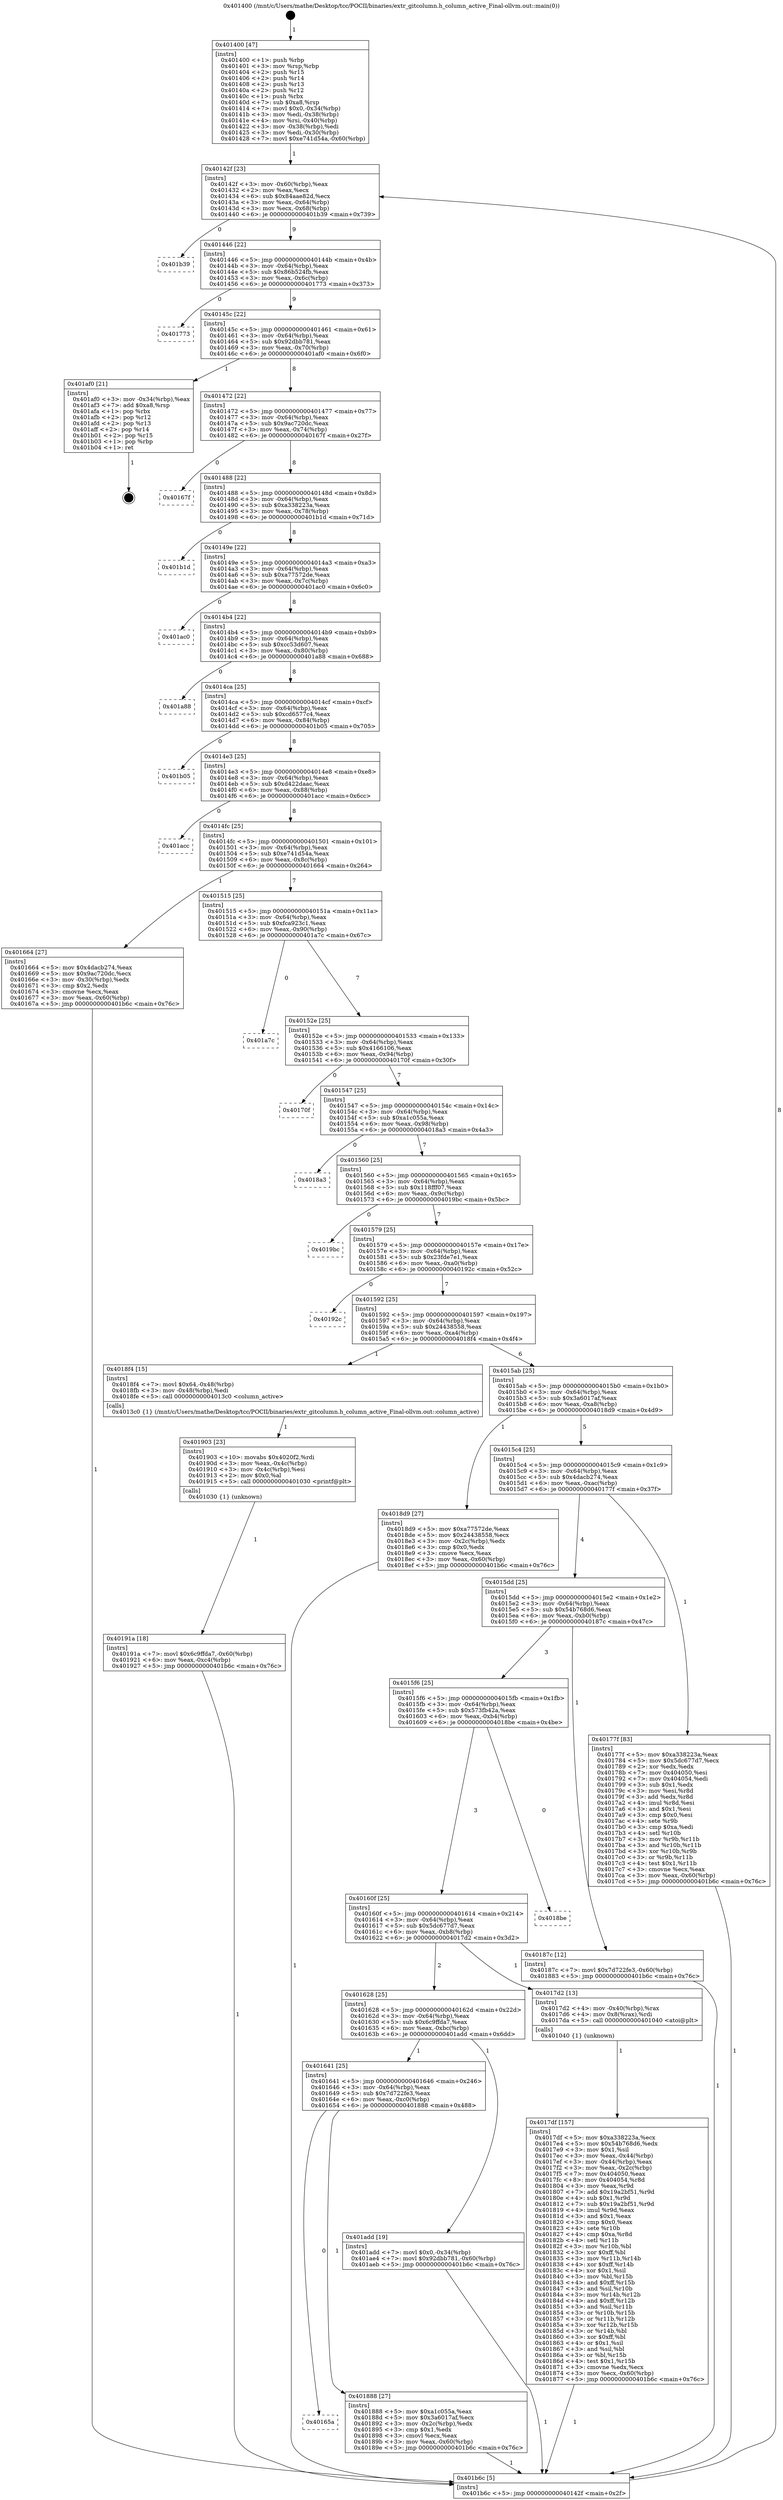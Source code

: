 digraph "0x401400" {
  label = "0x401400 (/mnt/c/Users/mathe/Desktop/tcc/POCII/binaries/extr_gitcolumn.h_column_active_Final-ollvm.out::main(0))"
  labelloc = "t"
  node[shape=record]

  Entry [label="",width=0.3,height=0.3,shape=circle,fillcolor=black,style=filled]
  "0x40142f" [label="{
     0x40142f [23]\l
     | [instrs]\l
     &nbsp;&nbsp;0x40142f \<+3\>: mov -0x60(%rbp),%eax\l
     &nbsp;&nbsp;0x401432 \<+2\>: mov %eax,%ecx\l
     &nbsp;&nbsp;0x401434 \<+6\>: sub $0x84aae82d,%ecx\l
     &nbsp;&nbsp;0x40143a \<+3\>: mov %eax,-0x64(%rbp)\l
     &nbsp;&nbsp;0x40143d \<+3\>: mov %ecx,-0x68(%rbp)\l
     &nbsp;&nbsp;0x401440 \<+6\>: je 0000000000401b39 \<main+0x739\>\l
  }"]
  "0x401b39" [label="{
     0x401b39\l
  }", style=dashed]
  "0x401446" [label="{
     0x401446 [22]\l
     | [instrs]\l
     &nbsp;&nbsp;0x401446 \<+5\>: jmp 000000000040144b \<main+0x4b\>\l
     &nbsp;&nbsp;0x40144b \<+3\>: mov -0x64(%rbp),%eax\l
     &nbsp;&nbsp;0x40144e \<+5\>: sub $0x86b524fb,%eax\l
     &nbsp;&nbsp;0x401453 \<+3\>: mov %eax,-0x6c(%rbp)\l
     &nbsp;&nbsp;0x401456 \<+6\>: je 0000000000401773 \<main+0x373\>\l
  }"]
  Exit [label="",width=0.3,height=0.3,shape=circle,fillcolor=black,style=filled,peripheries=2]
  "0x401773" [label="{
     0x401773\l
  }", style=dashed]
  "0x40145c" [label="{
     0x40145c [22]\l
     | [instrs]\l
     &nbsp;&nbsp;0x40145c \<+5\>: jmp 0000000000401461 \<main+0x61\>\l
     &nbsp;&nbsp;0x401461 \<+3\>: mov -0x64(%rbp),%eax\l
     &nbsp;&nbsp;0x401464 \<+5\>: sub $0x92dbb781,%eax\l
     &nbsp;&nbsp;0x401469 \<+3\>: mov %eax,-0x70(%rbp)\l
     &nbsp;&nbsp;0x40146c \<+6\>: je 0000000000401af0 \<main+0x6f0\>\l
  }"]
  "0x40191a" [label="{
     0x40191a [18]\l
     | [instrs]\l
     &nbsp;&nbsp;0x40191a \<+7\>: movl $0x6c9ffda7,-0x60(%rbp)\l
     &nbsp;&nbsp;0x401921 \<+6\>: mov %eax,-0xc4(%rbp)\l
     &nbsp;&nbsp;0x401927 \<+5\>: jmp 0000000000401b6c \<main+0x76c\>\l
  }"]
  "0x401af0" [label="{
     0x401af0 [21]\l
     | [instrs]\l
     &nbsp;&nbsp;0x401af0 \<+3\>: mov -0x34(%rbp),%eax\l
     &nbsp;&nbsp;0x401af3 \<+7\>: add $0xa8,%rsp\l
     &nbsp;&nbsp;0x401afa \<+1\>: pop %rbx\l
     &nbsp;&nbsp;0x401afb \<+2\>: pop %r12\l
     &nbsp;&nbsp;0x401afd \<+2\>: pop %r13\l
     &nbsp;&nbsp;0x401aff \<+2\>: pop %r14\l
     &nbsp;&nbsp;0x401b01 \<+2\>: pop %r15\l
     &nbsp;&nbsp;0x401b03 \<+1\>: pop %rbp\l
     &nbsp;&nbsp;0x401b04 \<+1\>: ret\l
  }"]
  "0x401472" [label="{
     0x401472 [22]\l
     | [instrs]\l
     &nbsp;&nbsp;0x401472 \<+5\>: jmp 0000000000401477 \<main+0x77\>\l
     &nbsp;&nbsp;0x401477 \<+3\>: mov -0x64(%rbp),%eax\l
     &nbsp;&nbsp;0x40147a \<+5\>: sub $0x9ac720dc,%eax\l
     &nbsp;&nbsp;0x40147f \<+3\>: mov %eax,-0x74(%rbp)\l
     &nbsp;&nbsp;0x401482 \<+6\>: je 000000000040167f \<main+0x27f\>\l
  }"]
  "0x401903" [label="{
     0x401903 [23]\l
     | [instrs]\l
     &nbsp;&nbsp;0x401903 \<+10\>: movabs $0x4020f2,%rdi\l
     &nbsp;&nbsp;0x40190d \<+3\>: mov %eax,-0x4c(%rbp)\l
     &nbsp;&nbsp;0x401910 \<+3\>: mov -0x4c(%rbp),%esi\l
     &nbsp;&nbsp;0x401913 \<+2\>: mov $0x0,%al\l
     &nbsp;&nbsp;0x401915 \<+5\>: call 0000000000401030 \<printf@plt\>\l
     | [calls]\l
     &nbsp;&nbsp;0x401030 \{1\} (unknown)\l
  }"]
  "0x40167f" [label="{
     0x40167f\l
  }", style=dashed]
  "0x401488" [label="{
     0x401488 [22]\l
     | [instrs]\l
     &nbsp;&nbsp;0x401488 \<+5\>: jmp 000000000040148d \<main+0x8d\>\l
     &nbsp;&nbsp;0x40148d \<+3\>: mov -0x64(%rbp),%eax\l
     &nbsp;&nbsp;0x401490 \<+5\>: sub $0xa338223a,%eax\l
     &nbsp;&nbsp;0x401495 \<+3\>: mov %eax,-0x78(%rbp)\l
     &nbsp;&nbsp;0x401498 \<+6\>: je 0000000000401b1d \<main+0x71d\>\l
  }"]
  "0x40165a" [label="{
     0x40165a\l
  }", style=dashed]
  "0x401b1d" [label="{
     0x401b1d\l
  }", style=dashed]
  "0x40149e" [label="{
     0x40149e [22]\l
     | [instrs]\l
     &nbsp;&nbsp;0x40149e \<+5\>: jmp 00000000004014a3 \<main+0xa3\>\l
     &nbsp;&nbsp;0x4014a3 \<+3\>: mov -0x64(%rbp),%eax\l
     &nbsp;&nbsp;0x4014a6 \<+5\>: sub $0xa77572de,%eax\l
     &nbsp;&nbsp;0x4014ab \<+3\>: mov %eax,-0x7c(%rbp)\l
     &nbsp;&nbsp;0x4014ae \<+6\>: je 0000000000401ac0 \<main+0x6c0\>\l
  }"]
  "0x401888" [label="{
     0x401888 [27]\l
     | [instrs]\l
     &nbsp;&nbsp;0x401888 \<+5\>: mov $0xa1c055a,%eax\l
     &nbsp;&nbsp;0x40188d \<+5\>: mov $0x3a6017af,%ecx\l
     &nbsp;&nbsp;0x401892 \<+3\>: mov -0x2c(%rbp),%edx\l
     &nbsp;&nbsp;0x401895 \<+3\>: cmp $0x1,%edx\l
     &nbsp;&nbsp;0x401898 \<+3\>: cmovl %ecx,%eax\l
     &nbsp;&nbsp;0x40189b \<+3\>: mov %eax,-0x60(%rbp)\l
     &nbsp;&nbsp;0x40189e \<+5\>: jmp 0000000000401b6c \<main+0x76c\>\l
  }"]
  "0x401ac0" [label="{
     0x401ac0\l
  }", style=dashed]
  "0x4014b4" [label="{
     0x4014b4 [22]\l
     | [instrs]\l
     &nbsp;&nbsp;0x4014b4 \<+5\>: jmp 00000000004014b9 \<main+0xb9\>\l
     &nbsp;&nbsp;0x4014b9 \<+3\>: mov -0x64(%rbp),%eax\l
     &nbsp;&nbsp;0x4014bc \<+5\>: sub $0xcc53d607,%eax\l
     &nbsp;&nbsp;0x4014c1 \<+3\>: mov %eax,-0x80(%rbp)\l
     &nbsp;&nbsp;0x4014c4 \<+6\>: je 0000000000401a88 \<main+0x688\>\l
  }"]
  "0x401641" [label="{
     0x401641 [25]\l
     | [instrs]\l
     &nbsp;&nbsp;0x401641 \<+5\>: jmp 0000000000401646 \<main+0x246\>\l
     &nbsp;&nbsp;0x401646 \<+3\>: mov -0x64(%rbp),%eax\l
     &nbsp;&nbsp;0x401649 \<+5\>: sub $0x7d722fe3,%eax\l
     &nbsp;&nbsp;0x40164e \<+6\>: mov %eax,-0xc0(%rbp)\l
     &nbsp;&nbsp;0x401654 \<+6\>: je 0000000000401888 \<main+0x488\>\l
  }"]
  "0x401a88" [label="{
     0x401a88\l
  }", style=dashed]
  "0x4014ca" [label="{
     0x4014ca [25]\l
     | [instrs]\l
     &nbsp;&nbsp;0x4014ca \<+5\>: jmp 00000000004014cf \<main+0xcf\>\l
     &nbsp;&nbsp;0x4014cf \<+3\>: mov -0x64(%rbp),%eax\l
     &nbsp;&nbsp;0x4014d2 \<+5\>: sub $0xcd6577c4,%eax\l
     &nbsp;&nbsp;0x4014d7 \<+6\>: mov %eax,-0x84(%rbp)\l
     &nbsp;&nbsp;0x4014dd \<+6\>: je 0000000000401b05 \<main+0x705\>\l
  }"]
  "0x401add" [label="{
     0x401add [19]\l
     | [instrs]\l
     &nbsp;&nbsp;0x401add \<+7\>: movl $0x0,-0x34(%rbp)\l
     &nbsp;&nbsp;0x401ae4 \<+7\>: movl $0x92dbb781,-0x60(%rbp)\l
     &nbsp;&nbsp;0x401aeb \<+5\>: jmp 0000000000401b6c \<main+0x76c\>\l
  }"]
  "0x401b05" [label="{
     0x401b05\l
  }", style=dashed]
  "0x4014e3" [label="{
     0x4014e3 [25]\l
     | [instrs]\l
     &nbsp;&nbsp;0x4014e3 \<+5\>: jmp 00000000004014e8 \<main+0xe8\>\l
     &nbsp;&nbsp;0x4014e8 \<+3\>: mov -0x64(%rbp),%eax\l
     &nbsp;&nbsp;0x4014eb \<+5\>: sub $0xd422daac,%eax\l
     &nbsp;&nbsp;0x4014f0 \<+6\>: mov %eax,-0x88(%rbp)\l
     &nbsp;&nbsp;0x4014f6 \<+6\>: je 0000000000401acc \<main+0x6cc\>\l
  }"]
  "0x4017df" [label="{
     0x4017df [157]\l
     | [instrs]\l
     &nbsp;&nbsp;0x4017df \<+5\>: mov $0xa338223a,%ecx\l
     &nbsp;&nbsp;0x4017e4 \<+5\>: mov $0x54b768d6,%edx\l
     &nbsp;&nbsp;0x4017e9 \<+3\>: mov $0x1,%sil\l
     &nbsp;&nbsp;0x4017ec \<+3\>: mov %eax,-0x44(%rbp)\l
     &nbsp;&nbsp;0x4017ef \<+3\>: mov -0x44(%rbp),%eax\l
     &nbsp;&nbsp;0x4017f2 \<+3\>: mov %eax,-0x2c(%rbp)\l
     &nbsp;&nbsp;0x4017f5 \<+7\>: mov 0x404050,%eax\l
     &nbsp;&nbsp;0x4017fc \<+8\>: mov 0x404054,%r8d\l
     &nbsp;&nbsp;0x401804 \<+3\>: mov %eax,%r9d\l
     &nbsp;&nbsp;0x401807 \<+7\>: add $0x19a2bf51,%r9d\l
     &nbsp;&nbsp;0x40180e \<+4\>: sub $0x1,%r9d\l
     &nbsp;&nbsp;0x401812 \<+7\>: sub $0x19a2bf51,%r9d\l
     &nbsp;&nbsp;0x401819 \<+4\>: imul %r9d,%eax\l
     &nbsp;&nbsp;0x40181d \<+3\>: and $0x1,%eax\l
     &nbsp;&nbsp;0x401820 \<+3\>: cmp $0x0,%eax\l
     &nbsp;&nbsp;0x401823 \<+4\>: sete %r10b\l
     &nbsp;&nbsp;0x401827 \<+4\>: cmp $0xa,%r8d\l
     &nbsp;&nbsp;0x40182b \<+4\>: setl %r11b\l
     &nbsp;&nbsp;0x40182f \<+3\>: mov %r10b,%bl\l
     &nbsp;&nbsp;0x401832 \<+3\>: xor $0xff,%bl\l
     &nbsp;&nbsp;0x401835 \<+3\>: mov %r11b,%r14b\l
     &nbsp;&nbsp;0x401838 \<+4\>: xor $0xff,%r14b\l
     &nbsp;&nbsp;0x40183c \<+4\>: xor $0x1,%sil\l
     &nbsp;&nbsp;0x401840 \<+3\>: mov %bl,%r15b\l
     &nbsp;&nbsp;0x401843 \<+4\>: and $0xff,%r15b\l
     &nbsp;&nbsp;0x401847 \<+3\>: and %sil,%r10b\l
     &nbsp;&nbsp;0x40184a \<+3\>: mov %r14b,%r12b\l
     &nbsp;&nbsp;0x40184d \<+4\>: and $0xff,%r12b\l
     &nbsp;&nbsp;0x401851 \<+3\>: and %sil,%r11b\l
     &nbsp;&nbsp;0x401854 \<+3\>: or %r10b,%r15b\l
     &nbsp;&nbsp;0x401857 \<+3\>: or %r11b,%r12b\l
     &nbsp;&nbsp;0x40185a \<+3\>: xor %r12b,%r15b\l
     &nbsp;&nbsp;0x40185d \<+3\>: or %r14b,%bl\l
     &nbsp;&nbsp;0x401860 \<+3\>: xor $0xff,%bl\l
     &nbsp;&nbsp;0x401863 \<+4\>: or $0x1,%sil\l
     &nbsp;&nbsp;0x401867 \<+3\>: and %sil,%bl\l
     &nbsp;&nbsp;0x40186a \<+3\>: or %bl,%r15b\l
     &nbsp;&nbsp;0x40186d \<+4\>: test $0x1,%r15b\l
     &nbsp;&nbsp;0x401871 \<+3\>: cmovne %edx,%ecx\l
     &nbsp;&nbsp;0x401874 \<+3\>: mov %ecx,-0x60(%rbp)\l
     &nbsp;&nbsp;0x401877 \<+5\>: jmp 0000000000401b6c \<main+0x76c\>\l
  }"]
  "0x401acc" [label="{
     0x401acc\l
  }", style=dashed]
  "0x4014fc" [label="{
     0x4014fc [25]\l
     | [instrs]\l
     &nbsp;&nbsp;0x4014fc \<+5\>: jmp 0000000000401501 \<main+0x101\>\l
     &nbsp;&nbsp;0x401501 \<+3\>: mov -0x64(%rbp),%eax\l
     &nbsp;&nbsp;0x401504 \<+5\>: sub $0xe741d54a,%eax\l
     &nbsp;&nbsp;0x401509 \<+6\>: mov %eax,-0x8c(%rbp)\l
     &nbsp;&nbsp;0x40150f \<+6\>: je 0000000000401664 \<main+0x264\>\l
  }"]
  "0x401628" [label="{
     0x401628 [25]\l
     | [instrs]\l
     &nbsp;&nbsp;0x401628 \<+5\>: jmp 000000000040162d \<main+0x22d\>\l
     &nbsp;&nbsp;0x40162d \<+3\>: mov -0x64(%rbp),%eax\l
     &nbsp;&nbsp;0x401630 \<+5\>: sub $0x6c9ffda7,%eax\l
     &nbsp;&nbsp;0x401635 \<+6\>: mov %eax,-0xbc(%rbp)\l
     &nbsp;&nbsp;0x40163b \<+6\>: je 0000000000401add \<main+0x6dd\>\l
  }"]
  "0x401664" [label="{
     0x401664 [27]\l
     | [instrs]\l
     &nbsp;&nbsp;0x401664 \<+5\>: mov $0x4dacb274,%eax\l
     &nbsp;&nbsp;0x401669 \<+5\>: mov $0x9ac720dc,%ecx\l
     &nbsp;&nbsp;0x40166e \<+3\>: mov -0x30(%rbp),%edx\l
     &nbsp;&nbsp;0x401671 \<+3\>: cmp $0x2,%edx\l
     &nbsp;&nbsp;0x401674 \<+3\>: cmovne %ecx,%eax\l
     &nbsp;&nbsp;0x401677 \<+3\>: mov %eax,-0x60(%rbp)\l
     &nbsp;&nbsp;0x40167a \<+5\>: jmp 0000000000401b6c \<main+0x76c\>\l
  }"]
  "0x401515" [label="{
     0x401515 [25]\l
     | [instrs]\l
     &nbsp;&nbsp;0x401515 \<+5\>: jmp 000000000040151a \<main+0x11a\>\l
     &nbsp;&nbsp;0x40151a \<+3\>: mov -0x64(%rbp),%eax\l
     &nbsp;&nbsp;0x40151d \<+5\>: sub $0xfca923c1,%eax\l
     &nbsp;&nbsp;0x401522 \<+6\>: mov %eax,-0x90(%rbp)\l
     &nbsp;&nbsp;0x401528 \<+6\>: je 0000000000401a7c \<main+0x67c\>\l
  }"]
  "0x401b6c" [label="{
     0x401b6c [5]\l
     | [instrs]\l
     &nbsp;&nbsp;0x401b6c \<+5\>: jmp 000000000040142f \<main+0x2f\>\l
  }"]
  "0x401400" [label="{
     0x401400 [47]\l
     | [instrs]\l
     &nbsp;&nbsp;0x401400 \<+1\>: push %rbp\l
     &nbsp;&nbsp;0x401401 \<+3\>: mov %rsp,%rbp\l
     &nbsp;&nbsp;0x401404 \<+2\>: push %r15\l
     &nbsp;&nbsp;0x401406 \<+2\>: push %r14\l
     &nbsp;&nbsp;0x401408 \<+2\>: push %r13\l
     &nbsp;&nbsp;0x40140a \<+2\>: push %r12\l
     &nbsp;&nbsp;0x40140c \<+1\>: push %rbx\l
     &nbsp;&nbsp;0x40140d \<+7\>: sub $0xa8,%rsp\l
     &nbsp;&nbsp;0x401414 \<+7\>: movl $0x0,-0x34(%rbp)\l
     &nbsp;&nbsp;0x40141b \<+3\>: mov %edi,-0x38(%rbp)\l
     &nbsp;&nbsp;0x40141e \<+4\>: mov %rsi,-0x40(%rbp)\l
     &nbsp;&nbsp;0x401422 \<+3\>: mov -0x38(%rbp),%edi\l
     &nbsp;&nbsp;0x401425 \<+3\>: mov %edi,-0x30(%rbp)\l
     &nbsp;&nbsp;0x401428 \<+7\>: movl $0xe741d54a,-0x60(%rbp)\l
  }"]
  "0x4017d2" [label="{
     0x4017d2 [13]\l
     | [instrs]\l
     &nbsp;&nbsp;0x4017d2 \<+4\>: mov -0x40(%rbp),%rax\l
     &nbsp;&nbsp;0x4017d6 \<+4\>: mov 0x8(%rax),%rdi\l
     &nbsp;&nbsp;0x4017da \<+5\>: call 0000000000401040 \<atoi@plt\>\l
     | [calls]\l
     &nbsp;&nbsp;0x401040 \{1\} (unknown)\l
  }"]
  "0x401a7c" [label="{
     0x401a7c\l
  }", style=dashed]
  "0x40152e" [label="{
     0x40152e [25]\l
     | [instrs]\l
     &nbsp;&nbsp;0x40152e \<+5\>: jmp 0000000000401533 \<main+0x133\>\l
     &nbsp;&nbsp;0x401533 \<+3\>: mov -0x64(%rbp),%eax\l
     &nbsp;&nbsp;0x401536 \<+5\>: sub $0x4166106,%eax\l
     &nbsp;&nbsp;0x40153b \<+6\>: mov %eax,-0x94(%rbp)\l
     &nbsp;&nbsp;0x401541 \<+6\>: je 000000000040170f \<main+0x30f\>\l
  }"]
  "0x40160f" [label="{
     0x40160f [25]\l
     | [instrs]\l
     &nbsp;&nbsp;0x40160f \<+5\>: jmp 0000000000401614 \<main+0x214\>\l
     &nbsp;&nbsp;0x401614 \<+3\>: mov -0x64(%rbp),%eax\l
     &nbsp;&nbsp;0x401617 \<+5\>: sub $0x5dc677d7,%eax\l
     &nbsp;&nbsp;0x40161c \<+6\>: mov %eax,-0xb8(%rbp)\l
     &nbsp;&nbsp;0x401622 \<+6\>: je 00000000004017d2 \<main+0x3d2\>\l
  }"]
  "0x40170f" [label="{
     0x40170f\l
  }", style=dashed]
  "0x401547" [label="{
     0x401547 [25]\l
     | [instrs]\l
     &nbsp;&nbsp;0x401547 \<+5\>: jmp 000000000040154c \<main+0x14c\>\l
     &nbsp;&nbsp;0x40154c \<+3\>: mov -0x64(%rbp),%eax\l
     &nbsp;&nbsp;0x40154f \<+5\>: sub $0xa1c055a,%eax\l
     &nbsp;&nbsp;0x401554 \<+6\>: mov %eax,-0x98(%rbp)\l
     &nbsp;&nbsp;0x40155a \<+6\>: je 00000000004018a3 \<main+0x4a3\>\l
  }"]
  "0x4018be" [label="{
     0x4018be\l
  }", style=dashed]
  "0x4018a3" [label="{
     0x4018a3\l
  }", style=dashed]
  "0x401560" [label="{
     0x401560 [25]\l
     | [instrs]\l
     &nbsp;&nbsp;0x401560 \<+5\>: jmp 0000000000401565 \<main+0x165\>\l
     &nbsp;&nbsp;0x401565 \<+3\>: mov -0x64(%rbp),%eax\l
     &nbsp;&nbsp;0x401568 \<+5\>: sub $0x118fff07,%eax\l
     &nbsp;&nbsp;0x40156d \<+6\>: mov %eax,-0x9c(%rbp)\l
     &nbsp;&nbsp;0x401573 \<+6\>: je 00000000004019bc \<main+0x5bc\>\l
  }"]
  "0x4015f6" [label="{
     0x4015f6 [25]\l
     | [instrs]\l
     &nbsp;&nbsp;0x4015f6 \<+5\>: jmp 00000000004015fb \<main+0x1fb\>\l
     &nbsp;&nbsp;0x4015fb \<+3\>: mov -0x64(%rbp),%eax\l
     &nbsp;&nbsp;0x4015fe \<+5\>: sub $0x573fb42a,%eax\l
     &nbsp;&nbsp;0x401603 \<+6\>: mov %eax,-0xb4(%rbp)\l
     &nbsp;&nbsp;0x401609 \<+6\>: je 00000000004018be \<main+0x4be\>\l
  }"]
  "0x4019bc" [label="{
     0x4019bc\l
  }", style=dashed]
  "0x401579" [label="{
     0x401579 [25]\l
     | [instrs]\l
     &nbsp;&nbsp;0x401579 \<+5\>: jmp 000000000040157e \<main+0x17e\>\l
     &nbsp;&nbsp;0x40157e \<+3\>: mov -0x64(%rbp),%eax\l
     &nbsp;&nbsp;0x401581 \<+5\>: sub $0x23fde7e1,%eax\l
     &nbsp;&nbsp;0x401586 \<+6\>: mov %eax,-0xa0(%rbp)\l
     &nbsp;&nbsp;0x40158c \<+6\>: je 000000000040192c \<main+0x52c\>\l
  }"]
  "0x40187c" [label="{
     0x40187c [12]\l
     | [instrs]\l
     &nbsp;&nbsp;0x40187c \<+7\>: movl $0x7d722fe3,-0x60(%rbp)\l
     &nbsp;&nbsp;0x401883 \<+5\>: jmp 0000000000401b6c \<main+0x76c\>\l
  }"]
  "0x40192c" [label="{
     0x40192c\l
  }", style=dashed]
  "0x401592" [label="{
     0x401592 [25]\l
     | [instrs]\l
     &nbsp;&nbsp;0x401592 \<+5\>: jmp 0000000000401597 \<main+0x197\>\l
     &nbsp;&nbsp;0x401597 \<+3\>: mov -0x64(%rbp),%eax\l
     &nbsp;&nbsp;0x40159a \<+5\>: sub $0x24438558,%eax\l
     &nbsp;&nbsp;0x40159f \<+6\>: mov %eax,-0xa4(%rbp)\l
     &nbsp;&nbsp;0x4015a5 \<+6\>: je 00000000004018f4 \<main+0x4f4\>\l
  }"]
  "0x4015dd" [label="{
     0x4015dd [25]\l
     | [instrs]\l
     &nbsp;&nbsp;0x4015dd \<+5\>: jmp 00000000004015e2 \<main+0x1e2\>\l
     &nbsp;&nbsp;0x4015e2 \<+3\>: mov -0x64(%rbp),%eax\l
     &nbsp;&nbsp;0x4015e5 \<+5\>: sub $0x54b768d6,%eax\l
     &nbsp;&nbsp;0x4015ea \<+6\>: mov %eax,-0xb0(%rbp)\l
     &nbsp;&nbsp;0x4015f0 \<+6\>: je 000000000040187c \<main+0x47c\>\l
  }"]
  "0x4018f4" [label="{
     0x4018f4 [15]\l
     | [instrs]\l
     &nbsp;&nbsp;0x4018f4 \<+7\>: movl $0x64,-0x48(%rbp)\l
     &nbsp;&nbsp;0x4018fb \<+3\>: mov -0x48(%rbp),%edi\l
     &nbsp;&nbsp;0x4018fe \<+5\>: call 00000000004013c0 \<column_active\>\l
     | [calls]\l
     &nbsp;&nbsp;0x4013c0 \{1\} (/mnt/c/Users/mathe/Desktop/tcc/POCII/binaries/extr_gitcolumn.h_column_active_Final-ollvm.out::column_active)\l
  }"]
  "0x4015ab" [label="{
     0x4015ab [25]\l
     | [instrs]\l
     &nbsp;&nbsp;0x4015ab \<+5\>: jmp 00000000004015b0 \<main+0x1b0\>\l
     &nbsp;&nbsp;0x4015b0 \<+3\>: mov -0x64(%rbp),%eax\l
     &nbsp;&nbsp;0x4015b3 \<+5\>: sub $0x3a6017af,%eax\l
     &nbsp;&nbsp;0x4015b8 \<+6\>: mov %eax,-0xa8(%rbp)\l
     &nbsp;&nbsp;0x4015be \<+6\>: je 00000000004018d9 \<main+0x4d9\>\l
  }"]
  "0x40177f" [label="{
     0x40177f [83]\l
     | [instrs]\l
     &nbsp;&nbsp;0x40177f \<+5\>: mov $0xa338223a,%eax\l
     &nbsp;&nbsp;0x401784 \<+5\>: mov $0x5dc677d7,%ecx\l
     &nbsp;&nbsp;0x401789 \<+2\>: xor %edx,%edx\l
     &nbsp;&nbsp;0x40178b \<+7\>: mov 0x404050,%esi\l
     &nbsp;&nbsp;0x401792 \<+7\>: mov 0x404054,%edi\l
     &nbsp;&nbsp;0x401799 \<+3\>: sub $0x1,%edx\l
     &nbsp;&nbsp;0x40179c \<+3\>: mov %esi,%r8d\l
     &nbsp;&nbsp;0x40179f \<+3\>: add %edx,%r8d\l
     &nbsp;&nbsp;0x4017a2 \<+4\>: imul %r8d,%esi\l
     &nbsp;&nbsp;0x4017a6 \<+3\>: and $0x1,%esi\l
     &nbsp;&nbsp;0x4017a9 \<+3\>: cmp $0x0,%esi\l
     &nbsp;&nbsp;0x4017ac \<+4\>: sete %r9b\l
     &nbsp;&nbsp;0x4017b0 \<+3\>: cmp $0xa,%edi\l
     &nbsp;&nbsp;0x4017b3 \<+4\>: setl %r10b\l
     &nbsp;&nbsp;0x4017b7 \<+3\>: mov %r9b,%r11b\l
     &nbsp;&nbsp;0x4017ba \<+3\>: and %r10b,%r11b\l
     &nbsp;&nbsp;0x4017bd \<+3\>: xor %r10b,%r9b\l
     &nbsp;&nbsp;0x4017c0 \<+3\>: or %r9b,%r11b\l
     &nbsp;&nbsp;0x4017c3 \<+4\>: test $0x1,%r11b\l
     &nbsp;&nbsp;0x4017c7 \<+3\>: cmovne %ecx,%eax\l
     &nbsp;&nbsp;0x4017ca \<+3\>: mov %eax,-0x60(%rbp)\l
     &nbsp;&nbsp;0x4017cd \<+5\>: jmp 0000000000401b6c \<main+0x76c\>\l
  }"]
  "0x4018d9" [label="{
     0x4018d9 [27]\l
     | [instrs]\l
     &nbsp;&nbsp;0x4018d9 \<+5\>: mov $0xa77572de,%eax\l
     &nbsp;&nbsp;0x4018de \<+5\>: mov $0x24438558,%ecx\l
     &nbsp;&nbsp;0x4018e3 \<+3\>: mov -0x2c(%rbp),%edx\l
     &nbsp;&nbsp;0x4018e6 \<+3\>: cmp $0x0,%edx\l
     &nbsp;&nbsp;0x4018e9 \<+3\>: cmove %ecx,%eax\l
     &nbsp;&nbsp;0x4018ec \<+3\>: mov %eax,-0x60(%rbp)\l
     &nbsp;&nbsp;0x4018ef \<+5\>: jmp 0000000000401b6c \<main+0x76c\>\l
  }"]
  "0x4015c4" [label="{
     0x4015c4 [25]\l
     | [instrs]\l
     &nbsp;&nbsp;0x4015c4 \<+5\>: jmp 00000000004015c9 \<main+0x1c9\>\l
     &nbsp;&nbsp;0x4015c9 \<+3\>: mov -0x64(%rbp),%eax\l
     &nbsp;&nbsp;0x4015cc \<+5\>: sub $0x4dacb274,%eax\l
     &nbsp;&nbsp;0x4015d1 \<+6\>: mov %eax,-0xac(%rbp)\l
     &nbsp;&nbsp;0x4015d7 \<+6\>: je 000000000040177f \<main+0x37f\>\l
  }"]
  Entry -> "0x401400" [label=" 1"]
  "0x40142f" -> "0x401b39" [label=" 0"]
  "0x40142f" -> "0x401446" [label=" 9"]
  "0x401af0" -> Exit [label=" 1"]
  "0x401446" -> "0x401773" [label=" 0"]
  "0x401446" -> "0x40145c" [label=" 9"]
  "0x401add" -> "0x401b6c" [label=" 1"]
  "0x40145c" -> "0x401af0" [label=" 1"]
  "0x40145c" -> "0x401472" [label=" 8"]
  "0x40191a" -> "0x401b6c" [label=" 1"]
  "0x401472" -> "0x40167f" [label=" 0"]
  "0x401472" -> "0x401488" [label=" 8"]
  "0x401903" -> "0x40191a" [label=" 1"]
  "0x401488" -> "0x401b1d" [label=" 0"]
  "0x401488" -> "0x40149e" [label=" 8"]
  "0x4018f4" -> "0x401903" [label=" 1"]
  "0x40149e" -> "0x401ac0" [label=" 0"]
  "0x40149e" -> "0x4014b4" [label=" 8"]
  "0x4018d9" -> "0x401b6c" [label=" 1"]
  "0x4014b4" -> "0x401a88" [label=" 0"]
  "0x4014b4" -> "0x4014ca" [label=" 8"]
  "0x401641" -> "0x40165a" [label=" 0"]
  "0x4014ca" -> "0x401b05" [label=" 0"]
  "0x4014ca" -> "0x4014e3" [label=" 8"]
  "0x401641" -> "0x401888" [label=" 1"]
  "0x4014e3" -> "0x401acc" [label=" 0"]
  "0x4014e3" -> "0x4014fc" [label=" 8"]
  "0x401628" -> "0x401641" [label=" 1"]
  "0x4014fc" -> "0x401664" [label=" 1"]
  "0x4014fc" -> "0x401515" [label=" 7"]
  "0x401664" -> "0x401b6c" [label=" 1"]
  "0x401400" -> "0x40142f" [label=" 1"]
  "0x401b6c" -> "0x40142f" [label=" 8"]
  "0x401628" -> "0x401add" [label=" 1"]
  "0x401515" -> "0x401a7c" [label=" 0"]
  "0x401515" -> "0x40152e" [label=" 7"]
  "0x401888" -> "0x401b6c" [label=" 1"]
  "0x40152e" -> "0x40170f" [label=" 0"]
  "0x40152e" -> "0x401547" [label=" 7"]
  "0x4017df" -> "0x401b6c" [label=" 1"]
  "0x401547" -> "0x4018a3" [label=" 0"]
  "0x401547" -> "0x401560" [label=" 7"]
  "0x4017d2" -> "0x4017df" [label=" 1"]
  "0x401560" -> "0x4019bc" [label=" 0"]
  "0x401560" -> "0x401579" [label=" 7"]
  "0x40160f" -> "0x4017d2" [label=" 1"]
  "0x401579" -> "0x40192c" [label=" 0"]
  "0x401579" -> "0x401592" [label=" 7"]
  "0x40187c" -> "0x401b6c" [label=" 1"]
  "0x401592" -> "0x4018f4" [label=" 1"]
  "0x401592" -> "0x4015ab" [label=" 6"]
  "0x4015f6" -> "0x4018be" [label=" 0"]
  "0x4015ab" -> "0x4018d9" [label=" 1"]
  "0x4015ab" -> "0x4015c4" [label=" 5"]
  "0x40160f" -> "0x401628" [label=" 2"]
  "0x4015c4" -> "0x40177f" [label=" 1"]
  "0x4015c4" -> "0x4015dd" [label=" 4"]
  "0x40177f" -> "0x401b6c" [label=" 1"]
  "0x4015f6" -> "0x40160f" [label=" 3"]
  "0x4015dd" -> "0x40187c" [label=" 1"]
  "0x4015dd" -> "0x4015f6" [label=" 3"]
}
